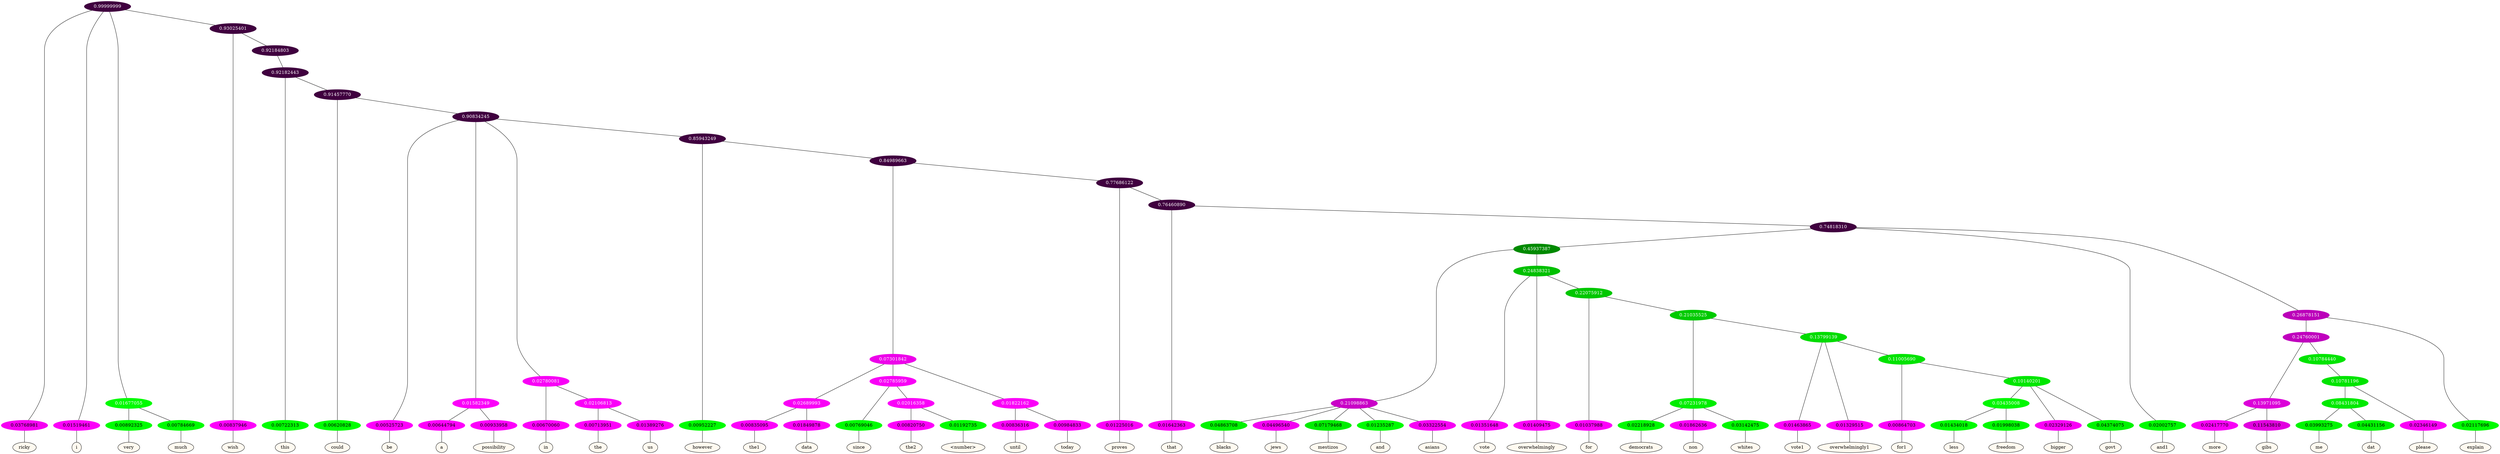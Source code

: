 graph {
	node [format=png height=0.15 nodesep=0.001 ordering=out overlap=prism overlap_scaling=0.01 ranksep=0.001 ratio=0.2 style=filled width=0.15]
	{
		rank=same
		a_w_1 [label=ricky color=black fillcolor=floralwhite style="filled,solid"]
		a_w_2 [label=i color=black fillcolor=floralwhite style="filled,solid"]
		a_w_5 [label=very color=black fillcolor=floralwhite style="filled,solid"]
		a_w_6 [label=much color=black fillcolor=floralwhite style="filled,solid"]
		a_w_7 [label=wish color=black fillcolor=floralwhite style="filled,solid"]
		a_w_10 [label=this color=black fillcolor=floralwhite style="filled,solid"]
		a_w_12 [label=could color=black fillcolor=floralwhite style="filled,solid"]
		a_w_14 [label=be color=black fillcolor=floralwhite style="filled,solid"]
		a_w_18 [label=a color=black fillcolor=floralwhite style="filled,solid"]
		a_w_19 [label=possibility color=black fillcolor=floralwhite style="filled,solid"]
		a_w_20 [label=in color=black fillcolor=floralwhite style="filled,solid"]
		a_w_24 [label=the color=black fillcolor=floralwhite style="filled,solid"]
		a_w_25 [label=us color=black fillcolor=floralwhite style="filled,solid"]
		a_w_22 [label=however color=black fillcolor=floralwhite style="filled,solid"]
		a_w_33 [label=the1 color=black fillcolor=floralwhite style="filled,solid"]
		a_w_34 [label=data color=black fillcolor=floralwhite style="filled,solid"]
		a_w_35 [label=since color=black fillcolor=floralwhite style="filled,solid"]
		a_w_41 [label=the2 color=black fillcolor=floralwhite style="filled,solid"]
		a_w_42 [label="\<number\>" color=black fillcolor=floralwhite style="filled,solid"]
		a_w_37 [label=until color=black fillcolor=floralwhite style="filled,solid"]
		a_w_38 [label=today color=black fillcolor=floralwhite style="filled,solid"]
		a_w_31 [label=proves color=black fillcolor=floralwhite style="filled,solid"]
		a_w_39 [label=that color=black fillcolor=floralwhite style="filled,solid"]
		a_w_50 [label=blacks color=black fillcolor=floralwhite style="filled,solid"]
		a_w_51 [label=jews color=black fillcolor=floralwhite style="filled,solid"]
		a_w_52 [label=mestizos color=black fillcolor=floralwhite style="filled,solid"]
		a_w_53 [label=and color=black fillcolor=floralwhite style="filled,solid"]
		a_w_54 [label=asians color=black fillcolor=floralwhite style="filled,solid"]
		a_w_55 [label=vote color=black fillcolor=floralwhite style="filled,solid"]
		a_w_56 [label=overwhelmingly color=black fillcolor=floralwhite style="filled,solid"]
		a_w_60 [label=for color=black fillcolor=floralwhite style="filled,solid"]
		a_w_69 [label=democrats color=black fillcolor=floralwhite style="filled,solid"]
		a_w_70 [label=non color=black fillcolor=floralwhite style="filled,solid"]
		a_w_71 [label=whites color=black fillcolor=floralwhite style="filled,solid"]
		a_w_72 [label=vote1 color=black fillcolor=floralwhite style="filled,solid"]
		a_w_73 [label=overwhelmingly1 color=black fillcolor=floralwhite style="filled,solid"]
		a_w_77 [label=for1 color=black fillcolor=floralwhite style="filled,solid"]
		a_w_82 [label=less color=black fillcolor=floralwhite style="filled,solid"]
		a_w_83 [label=freedom color=black fillcolor=floralwhite style="filled,solid"]
		a_w_80 [label=bigger color=black fillcolor=floralwhite style="filled,solid"]
		a_w_81 [label=govt color=black fillcolor=floralwhite style="filled,solid"]
		a_w_44 [label=and1 color=black fillcolor=floralwhite style="filled,solid"]
		a_w_62 [label=more color=black fillcolor=floralwhite style="filled,solid"]
		a_w_63 [label=gibs color=black fillcolor=floralwhite style="filled,solid"]
		a_w_75 [label=me color=black fillcolor=floralwhite style="filled,solid"]
		a_w_76 [label=dat color=black fillcolor=floralwhite style="filled,solid"]
		a_w_68 [label=please color=black fillcolor=floralwhite style="filled,solid"]
		a_w_49 [label=explain color=black fillcolor=floralwhite style="filled,solid"]
	}
	a_n_1 -- a_w_1
	a_n_2 -- a_w_2
	a_n_5 -- a_w_5
	a_n_6 -- a_w_6
	a_n_7 -- a_w_7
	a_n_10 -- a_w_10
	a_n_12 -- a_w_12
	a_n_14 -- a_w_14
	a_n_18 -- a_w_18
	a_n_19 -- a_w_19
	a_n_20 -- a_w_20
	a_n_24 -- a_w_24
	a_n_25 -- a_w_25
	a_n_22 -- a_w_22
	a_n_33 -- a_w_33
	a_n_34 -- a_w_34
	a_n_35 -- a_w_35
	a_n_41 -- a_w_41
	a_n_42 -- a_w_42
	a_n_37 -- a_w_37
	a_n_38 -- a_w_38
	a_n_31 -- a_w_31
	a_n_39 -- a_w_39
	a_n_50 -- a_w_50
	a_n_51 -- a_w_51
	a_n_52 -- a_w_52
	a_n_53 -- a_w_53
	a_n_54 -- a_w_54
	a_n_55 -- a_w_55
	a_n_56 -- a_w_56
	a_n_60 -- a_w_60
	a_n_69 -- a_w_69
	a_n_70 -- a_w_70
	a_n_71 -- a_w_71
	a_n_72 -- a_w_72
	a_n_73 -- a_w_73
	a_n_77 -- a_w_77
	a_n_82 -- a_w_82
	a_n_83 -- a_w_83
	a_n_80 -- a_w_80
	a_n_81 -- a_w_81
	a_n_44 -- a_w_44
	a_n_62 -- a_w_62
	a_n_63 -- a_w_63
	a_n_75 -- a_w_75
	a_n_76 -- a_w_76
	a_n_68 -- a_w_68
	a_n_49 -- a_w_49
	{
		rank=same
		a_n_1 [label=0.03768981 color="0.835 1.000 0.962" fontcolor=black]
		a_n_2 [label=0.01519461 color="0.835 1.000 0.985" fontcolor=black]
		a_n_5 [label=0.00892325 color="0.334 1.000 0.991" fontcolor=black]
		a_n_6 [label=0.00784669 color="0.334 1.000 0.992" fontcolor=black]
		a_n_7 [label=0.00837946 color="0.835 1.000 0.992" fontcolor=black]
		a_n_10 [label=0.00722313 color="0.334 1.000 0.993" fontcolor=black]
		a_n_12 [label=0.00620828 color="0.334 1.000 0.994" fontcolor=black]
		a_n_14 [label=0.00525723 color="0.835 1.000 0.995" fontcolor=black]
		a_n_18 [label=0.00644794 color="0.835 1.000 0.994" fontcolor=black]
		a_n_19 [label=0.00933958 color="0.835 1.000 0.991" fontcolor=black]
		a_n_20 [label=0.00670060 color="0.835 1.000 0.993" fontcolor=black]
		a_n_24 [label=0.00713951 color="0.835 1.000 0.993" fontcolor=black]
		a_n_25 [label=0.01389276 color="0.835 1.000 0.986" fontcolor=black]
		a_n_22 [label=0.00952227 color="0.334 1.000 0.990" fontcolor=black]
		a_n_33 [label=0.00835095 color="0.835 1.000 0.992" fontcolor=black]
		a_n_34 [label=0.01849878 color="0.835 1.000 0.982" fontcolor=black]
		a_n_35 [label=0.00769046 color="0.334 1.000 0.992" fontcolor=black]
		a_n_41 [label=0.00820750 color="0.835 1.000 0.992" fontcolor=black]
		a_n_42 [label=0.01192735 color="0.334 1.000 0.988" fontcolor=black]
		a_n_37 [label=0.00836316 color="0.835 1.000 0.992" fontcolor=black]
		a_n_38 [label=0.00984833 color="0.835 1.000 0.990" fontcolor=black]
		a_n_31 [label=0.01225016 color="0.835 1.000 0.988" fontcolor=black]
		a_n_39 [label=0.01642363 color="0.835 1.000 0.984" fontcolor=black]
		a_n_50 [label=0.04863708 color="0.334 1.000 0.951" fontcolor=black]
		a_n_51 [label=0.04496540 color="0.835 1.000 0.955" fontcolor=black]
		a_n_52 [label=0.07179468 color="0.334 1.000 0.928" fontcolor=black]
		a_n_53 [label=0.01235287 color="0.334 1.000 0.988" fontcolor=black]
		a_n_54 [label=0.03322554 color="0.835 1.000 0.967" fontcolor=black]
		a_n_55 [label=0.01351648 color="0.835 1.000 0.986" fontcolor=black]
		a_n_56 [label=0.01409475 color="0.835 1.000 0.986" fontcolor=black]
		a_n_60 [label=0.01037988 color="0.835 1.000 0.990" fontcolor=black]
		a_n_69 [label=0.02218928 color="0.334 1.000 0.978" fontcolor=black]
		a_n_70 [label=0.01862636 color="0.835 1.000 0.981" fontcolor=black]
		a_n_71 [label=0.03142475 color="0.334 1.000 0.969" fontcolor=black]
		a_n_72 [label=0.01463865 color="0.835 1.000 0.985" fontcolor=black]
		a_n_73 [label=0.01329515 color="0.835 1.000 0.987" fontcolor=black]
		a_n_77 [label=0.00864703 color="0.835 1.000 0.991" fontcolor=black]
		a_n_82 [label=0.01434018 color="0.334 1.000 0.986" fontcolor=black]
		a_n_83 [label=0.01998038 color="0.334 1.000 0.980" fontcolor=black]
		a_n_80 [label=0.02329126 color="0.835 1.000 0.977" fontcolor=black]
		a_n_81 [label=0.04374075 color="0.334 1.000 0.956" fontcolor=black]
		a_n_44 [label=0.02002757 color="0.334 1.000 0.980" fontcolor=black]
		a_n_62 [label=0.02417770 color="0.835 1.000 0.976" fontcolor=black]
		a_n_63 [label=0.11543810 color="0.835 1.000 0.885" fontcolor=black]
		a_n_75 [label=0.03993275 color="0.334 1.000 0.960" fontcolor=black]
		a_n_76 [label=0.04431156 color="0.334 1.000 0.956" fontcolor=black]
		a_n_68 [label=0.02346149 color="0.835 1.000 0.977" fontcolor=black]
		a_n_49 [label=0.02117696 color="0.334 1.000 0.979" fontcolor=black]
	}
	a_n_0 [label=0.99999999 color="0.835 1.000 0.250" fontcolor=grey99]
	a_n_0 -- a_n_1
	a_n_0 -- a_n_2
	a_n_3 [label=0.01677055 color="0.334 1.000 0.983" fontcolor=grey99]
	a_n_0 -- a_n_3
	a_n_4 [label=0.93025401 color="0.835 1.000 0.250" fontcolor=grey99]
	a_n_0 -- a_n_4
	a_n_3 -- a_n_5
	a_n_3 -- a_n_6
	a_n_4 -- a_n_7
	a_n_8 [label=0.92184803 color="0.835 1.000 0.250" fontcolor=grey99]
	a_n_4 -- a_n_8
	a_n_9 [label=0.92182443 color="0.835 1.000 0.250" fontcolor=grey99]
	a_n_8 -- a_n_9
	a_n_9 -- a_n_10
	a_n_11 [label=0.91457770 color="0.835 1.000 0.250" fontcolor=grey99]
	a_n_9 -- a_n_11
	a_n_11 -- a_n_12
	a_n_13 [label=0.90834245 color="0.835 1.000 0.250" fontcolor=grey99]
	a_n_11 -- a_n_13
	a_n_13 -- a_n_14
	a_n_15 [label=0.01582349 color="0.835 1.000 0.984" fontcolor=grey99]
	a_n_13 -- a_n_15
	a_n_16 [label=0.02780081 color="0.835 1.000 0.972" fontcolor=grey99]
	a_n_13 -- a_n_16
	a_n_17 [label=0.85943249 color="0.835 1.000 0.250" fontcolor=grey99]
	a_n_13 -- a_n_17
	a_n_15 -- a_n_18
	a_n_15 -- a_n_19
	a_n_16 -- a_n_20
	a_n_21 [label=0.02106813 color="0.835 1.000 0.979" fontcolor=grey99]
	a_n_16 -- a_n_21
	a_n_17 -- a_n_22
	a_n_23 [label=0.84989663 color="0.835 1.000 0.250" fontcolor=grey99]
	a_n_17 -- a_n_23
	a_n_21 -- a_n_24
	a_n_21 -- a_n_25
	a_n_26 [label=0.07301842 color="0.835 1.000 0.927" fontcolor=grey99]
	a_n_23 -- a_n_26
	a_n_27 [label=0.77686122 color="0.835 1.000 0.250" fontcolor=grey99]
	a_n_23 -- a_n_27
	a_n_28 [label=0.02689993 color="0.835 1.000 0.973" fontcolor=grey99]
	a_n_26 -- a_n_28
	a_n_29 [label=0.02785959 color="0.835 1.000 0.972" fontcolor=grey99]
	a_n_26 -- a_n_29
	a_n_30 [label=0.01822162 color="0.835 1.000 0.982" fontcolor=grey99]
	a_n_26 -- a_n_30
	a_n_27 -- a_n_31
	a_n_32 [label=0.76460890 color="0.835 1.000 0.250" fontcolor=grey99]
	a_n_27 -- a_n_32
	a_n_28 -- a_n_33
	a_n_28 -- a_n_34
	a_n_29 -- a_n_35
	a_n_36 [label=0.02016358 color="0.835 1.000 0.980" fontcolor=grey99]
	a_n_29 -- a_n_36
	a_n_30 -- a_n_37
	a_n_30 -- a_n_38
	a_n_32 -- a_n_39
	a_n_40 [label=0.74818310 color="0.835 1.000 0.252" fontcolor=grey99]
	a_n_32 -- a_n_40
	a_n_36 -- a_n_41
	a_n_36 -- a_n_42
	a_n_43 [label=0.45937387 color="0.334 1.000 0.541" fontcolor=grey99]
	a_n_40 -- a_n_43
	a_n_40 -- a_n_44
	a_n_45 [label=0.26878151 color="0.835 1.000 0.731" fontcolor=grey99]
	a_n_40 -- a_n_45
	a_n_46 [label=0.21098863 color="0.835 1.000 0.789" fontcolor=grey99]
	a_n_43 -- a_n_46
	a_n_47 [label=0.24838321 color="0.334 1.000 0.752" fontcolor=grey99]
	a_n_43 -- a_n_47
	a_n_48 [label=0.24760001 color="0.835 1.000 0.752" fontcolor=grey99]
	a_n_45 -- a_n_48
	a_n_45 -- a_n_49
	a_n_46 -- a_n_50
	a_n_46 -- a_n_51
	a_n_46 -- a_n_52
	a_n_46 -- a_n_53
	a_n_46 -- a_n_54
	a_n_47 -- a_n_55
	a_n_47 -- a_n_56
	a_n_57 [label=0.22075912 color="0.334 1.000 0.779" fontcolor=grey99]
	a_n_47 -- a_n_57
	a_n_58 [label=0.13971095 color="0.835 1.000 0.860" fontcolor=grey99]
	a_n_48 -- a_n_58
	a_n_59 [label=0.10784440 color="0.334 1.000 0.892" fontcolor=grey99]
	a_n_48 -- a_n_59
	a_n_57 -- a_n_60
	a_n_61 [label=0.21035525 color="0.334 1.000 0.790" fontcolor=grey99]
	a_n_57 -- a_n_61
	a_n_58 -- a_n_62
	a_n_58 -- a_n_63
	a_n_64 [label=0.10781196 color="0.334 1.000 0.892" fontcolor=grey99]
	a_n_59 -- a_n_64
	a_n_65 [label=0.07231978 color="0.334 1.000 0.928" fontcolor=grey99]
	a_n_61 -- a_n_65
	a_n_66 [label=0.13799139 color="0.334 1.000 0.862" fontcolor=grey99]
	a_n_61 -- a_n_66
	a_n_67 [label=0.08431804 color="0.334 1.000 0.916" fontcolor=grey99]
	a_n_64 -- a_n_67
	a_n_64 -- a_n_68
	a_n_65 -- a_n_69
	a_n_65 -- a_n_70
	a_n_65 -- a_n_71
	a_n_66 -- a_n_72
	a_n_66 -- a_n_73
	a_n_74 [label=0.11005690 color="0.334 1.000 0.890" fontcolor=grey99]
	a_n_66 -- a_n_74
	a_n_67 -- a_n_75
	a_n_67 -- a_n_76
	a_n_74 -- a_n_77
	a_n_78 [label=0.10140201 color="0.334 1.000 0.899" fontcolor=grey99]
	a_n_74 -- a_n_78
	a_n_79 [label=0.03435008 color="0.334 1.000 0.966" fontcolor=grey99]
	a_n_78 -- a_n_79
	a_n_78 -- a_n_80
	a_n_78 -- a_n_81
	a_n_79 -- a_n_82
	a_n_79 -- a_n_83
}

